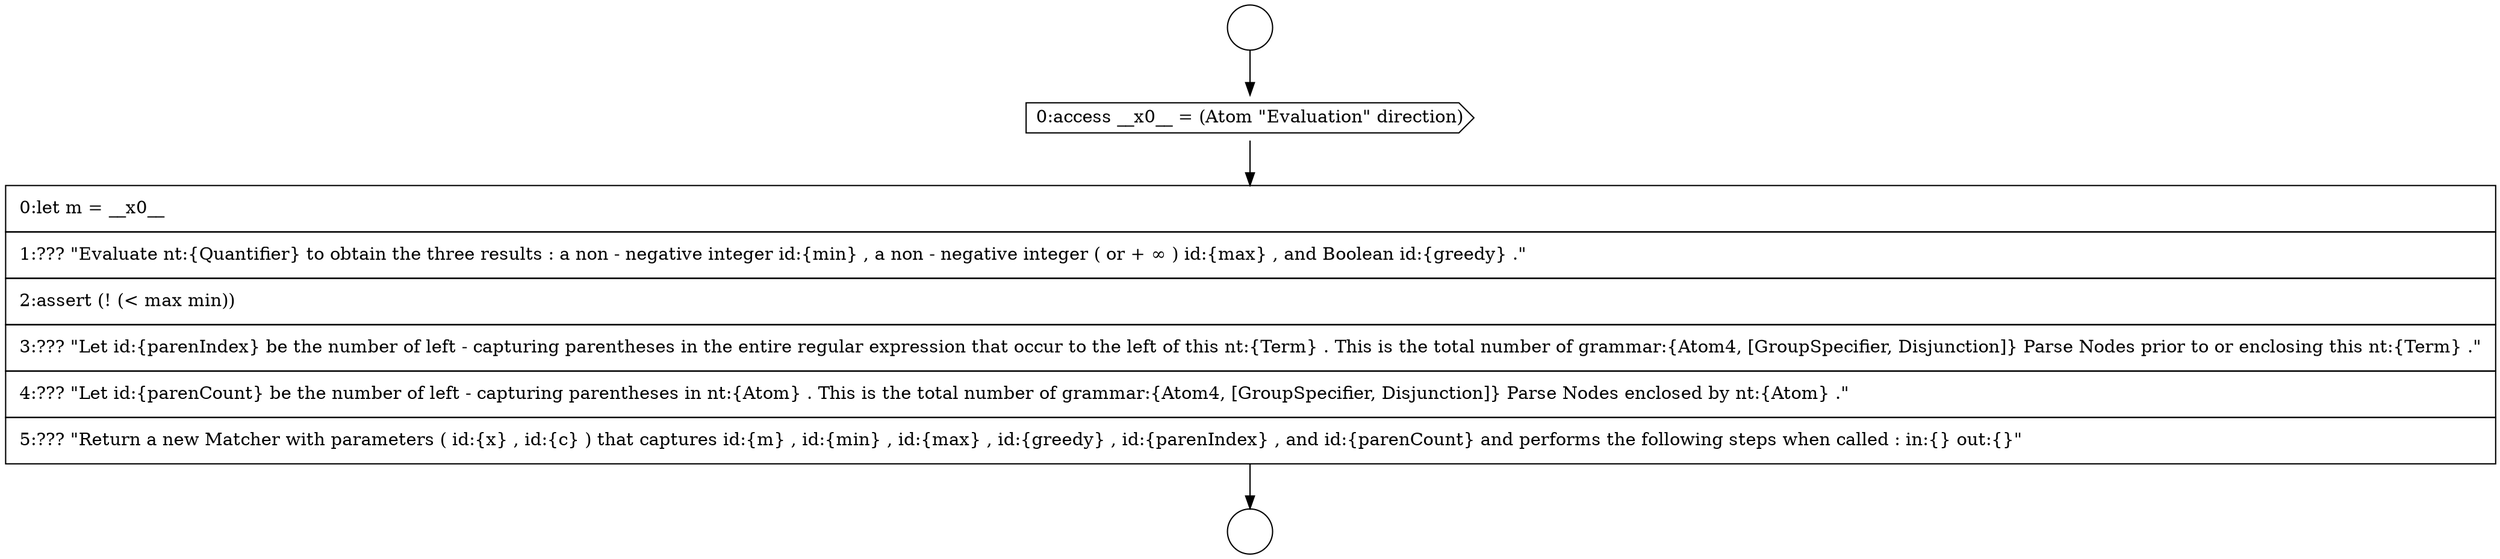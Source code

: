 digraph {
  node14657 [shape=circle label=" " color="black" fillcolor="white" style=filled]
  node14659 [shape=cds, label=<<font color="black">0:access __x0__ = (Atom &quot;Evaluation&quot; direction)</font>> color="black" fillcolor="white" style=filled]
  node14660 [shape=none, margin=0, label=<<font color="black">
    <table border="0" cellborder="1" cellspacing="0" cellpadding="10">
      <tr><td align="left">0:let m = __x0__</td></tr>
      <tr><td align="left">1:??? &quot;Evaluate nt:{Quantifier} to obtain the three results : a non - negative integer id:{min} , a non - negative integer ( or + &infin; ) id:{max} , and Boolean id:{greedy} .&quot;</td></tr>
      <tr><td align="left">2:assert (! (&lt; max min))</td></tr>
      <tr><td align="left">3:??? &quot;Let id:{parenIndex} be the number of left - capturing parentheses in the entire regular expression that occur to the left of this nt:{Term} . This is the total number of grammar:{Atom4, [GroupSpecifier, Disjunction]} Parse Nodes prior to or enclosing this nt:{Term} .&quot;</td></tr>
      <tr><td align="left">4:??? &quot;Let id:{parenCount} be the number of left - capturing parentheses in nt:{Atom} . This is the total number of grammar:{Atom4, [GroupSpecifier, Disjunction]} Parse Nodes enclosed by nt:{Atom} .&quot;</td></tr>
      <tr><td align="left">5:??? &quot;Return a new Matcher with parameters ( id:{x} , id:{c} ) that captures id:{m} , id:{min} , id:{max} , id:{greedy} , id:{parenIndex} , and id:{parenCount} and performs the following steps when called : in:{} out:{}&quot;</td></tr>
    </table>
  </font>> color="black" fillcolor="white" style=filled]
  node14658 [shape=circle label=" " color="black" fillcolor="white" style=filled]
  node14657 -> node14659 [ color="black"]
  node14659 -> node14660 [ color="black"]
  node14660 -> node14658 [ color="black"]
}
